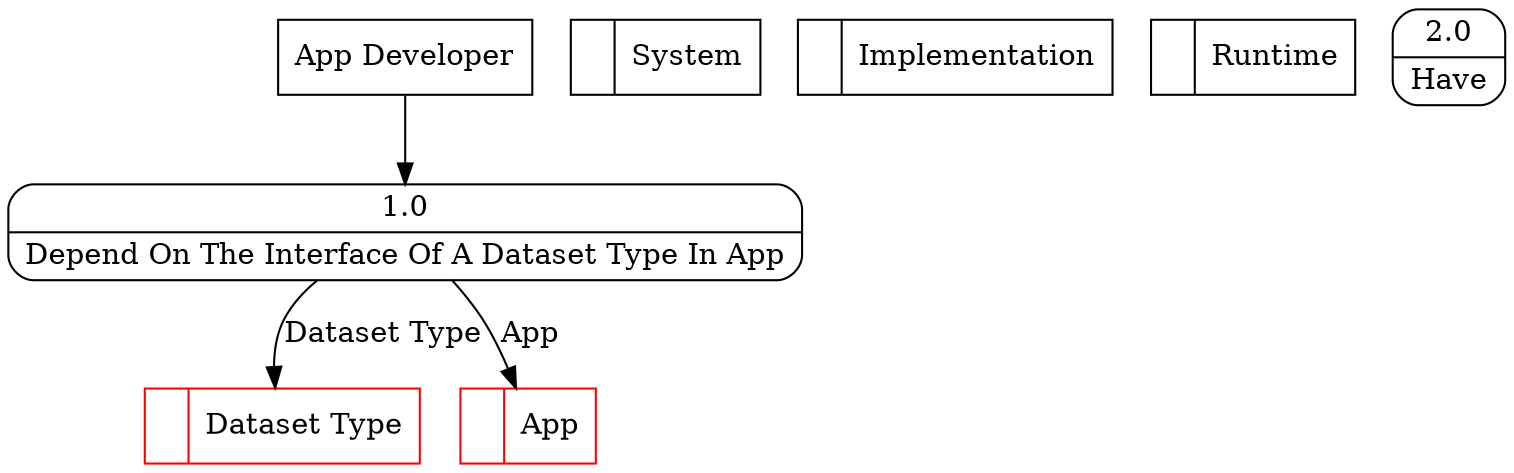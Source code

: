 digraph dfd2{ 
node[shape=record]
200 [label="<f0>  |<f1> Dataset Type " color=red];
201 [label="<f0>  |<f1> App " color=red];
202 [label="<f0>  |<f1> System " ];
203 [label="<f0>  |<f1> Implementation " ];
204 [label="<f0>  |<f1> Runtime " ];
205 [label="App Developer" shape=box];
206 [label="{<f0> 1.0|<f1> Depend On The Interface Of A Dataset Type In App }" shape=Mrecord];
207 [label="{<f0> 2.0|<f1> Have }" shape=Mrecord];
205 -> 206
206 -> 200 [label="Dataset Type"]
206 -> 201 [label="App"]
}